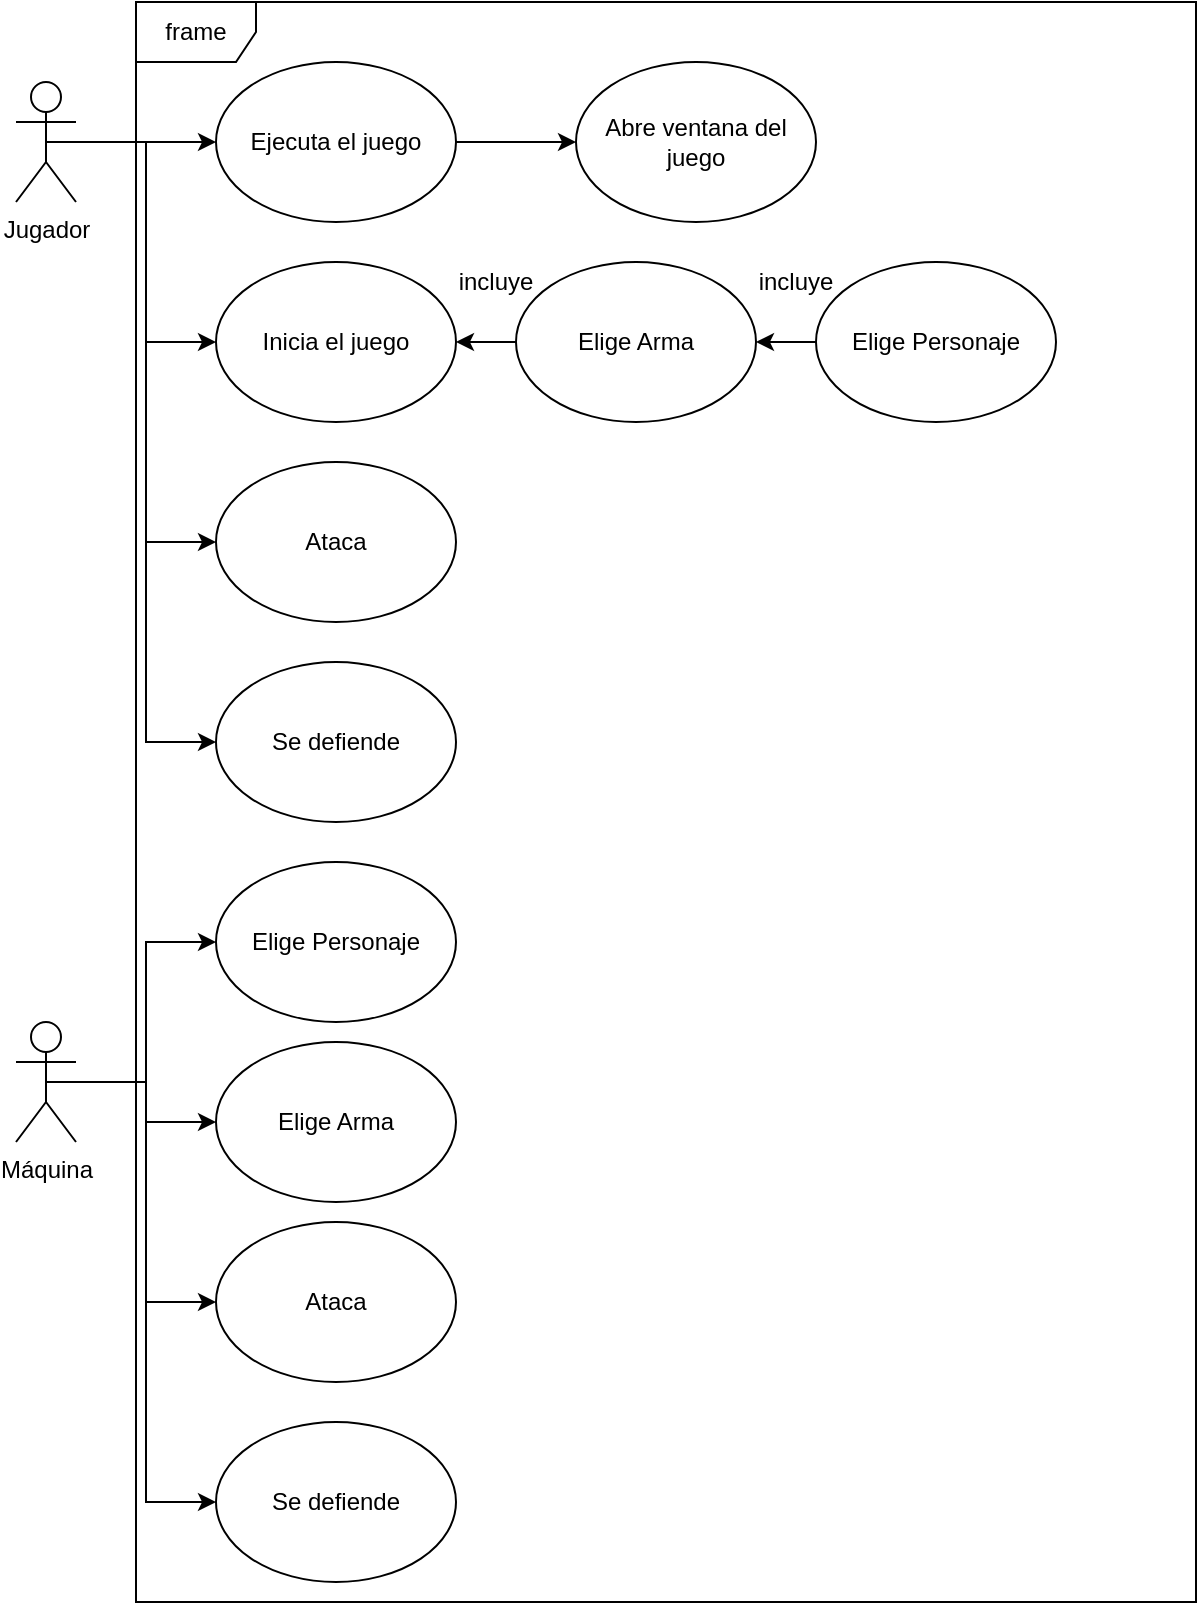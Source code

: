 <mxfile version="14.6.13" type="browser"><diagram id="Uf4P6lGscO_oEb2DPxY-" name="Page-1"><mxGraphModel dx="1422" dy="794" grid="1" gridSize="10" guides="1" tooltips="1" connect="1" arrows="1" fold="1" page="1" pageScale="1" pageWidth="827" pageHeight="1169" math="0" shadow="0"><root><mxCell id="0"/><mxCell id="1" parent="0"/><mxCell id="XBzKx_A9qEONQjEDWA0E-7" style="edgeStyle=orthogonalEdgeStyle;rounded=0;orthogonalLoop=1;jettySize=auto;html=1;exitX=0.5;exitY=0.5;exitDx=0;exitDy=0;exitPerimeter=0;entryX=0;entryY=0.5;entryDx=0;entryDy=0;" parent="1" source="XBzKx_A9qEONQjEDWA0E-1" target="XBzKx_A9qEONQjEDWA0E-2" edge="1"><mxGeometry relative="1" as="geometry"/></mxCell><mxCell id="XBzKx_A9qEONQjEDWA0E-20" style="edgeStyle=orthogonalEdgeStyle;rounded=0;orthogonalLoop=1;jettySize=auto;html=1;exitX=0.5;exitY=0.5;exitDx=0;exitDy=0;exitPerimeter=0;entryX=0;entryY=0.5;entryDx=0;entryDy=0;" parent="1" source="XBzKx_A9qEONQjEDWA0E-1" target="XBzKx_A9qEONQjEDWA0E-6" edge="1"><mxGeometry relative="1" as="geometry"/></mxCell><mxCell id="XBzKx_A9qEONQjEDWA0E-23" style="edgeStyle=orthogonalEdgeStyle;rounded=0;orthogonalLoop=1;jettySize=auto;html=1;exitX=0.5;exitY=0.5;exitDx=0;exitDy=0;exitPerimeter=0;entryX=0;entryY=0.5;entryDx=0;entryDy=0;" parent="1" source="XBzKx_A9qEONQjEDWA0E-1" target="XBzKx_A9qEONQjEDWA0E-21" edge="1"><mxGeometry relative="1" as="geometry"/></mxCell><mxCell id="XBzKx_A9qEONQjEDWA0E-24" style="edgeStyle=orthogonalEdgeStyle;rounded=0;orthogonalLoop=1;jettySize=auto;html=1;exitX=0.5;exitY=0.5;exitDx=0;exitDy=0;exitPerimeter=0;entryX=0;entryY=0.5;entryDx=0;entryDy=0;" parent="1" source="XBzKx_A9qEONQjEDWA0E-1" target="XBzKx_A9qEONQjEDWA0E-22" edge="1"><mxGeometry relative="1" as="geometry"/></mxCell><mxCell id="XBzKx_A9qEONQjEDWA0E-1" value="Jugador" style="shape=umlActor;verticalLabelPosition=bottom;verticalAlign=top;html=1;outlineConnect=0;" parent="1" vertex="1"><mxGeometry x="50" y="130" width="30" height="60" as="geometry"/></mxCell><mxCell id="XBzKx_A9qEONQjEDWA0E-5" style="edgeStyle=orthogonalEdgeStyle;rounded=0;orthogonalLoop=1;jettySize=auto;html=1;exitX=1;exitY=0.5;exitDx=0;exitDy=0;entryX=0;entryY=0.5;entryDx=0;entryDy=0;" parent="1" source="XBzKx_A9qEONQjEDWA0E-2" target="XBzKx_A9qEONQjEDWA0E-3" edge="1"><mxGeometry relative="1" as="geometry"/></mxCell><mxCell id="XBzKx_A9qEONQjEDWA0E-2" value="Ejecuta el juego" style="ellipse;whiteSpace=wrap;html=1;" parent="1" vertex="1"><mxGeometry x="150" y="120" width="120" height="80" as="geometry"/></mxCell><mxCell id="XBzKx_A9qEONQjEDWA0E-3" value="Abre ventana del juego" style="ellipse;whiteSpace=wrap;html=1;" parent="1" vertex="1"><mxGeometry x="330" y="120" width="120" height="80" as="geometry"/></mxCell><mxCell id="XBzKx_A9qEONQjEDWA0E-6" value="Inicia el juego" style="ellipse;whiteSpace=wrap;html=1;" parent="1" vertex="1"><mxGeometry x="150" y="220" width="120" height="80" as="geometry"/></mxCell><mxCell id="XBzKx_A9qEONQjEDWA0E-14" style="edgeStyle=orthogonalEdgeStyle;rounded=0;orthogonalLoop=1;jettySize=auto;html=1;exitX=0;exitY=0.5;exitDx=0;exitDy=0;entryX=1;entryY=0.5;entryDx=0;entryDy=0;" parent="1" source="XBzKx_A9qEONQjEDWA0E-8" target="XBzKx_A9qEONQjEDWA0E-6" edge="1"><mxGeometry relative="1" as="geometry"/></mxCell><mxCell id="XBzKx_A9qEONQjEDWA0E-8" value="Elige Arma" style="ellipse;whiteSpace=wrap;html=1;" parent="1" vertex="1"><mxGeometry x="300" y="220" width="120" height="80" as="geometry"/></mxCell><mxCell id="XBzKx_A9qEONQjEDWA0E-15" style="edgeStyle=orthogonalEdgeStyle;rounded=0;orthogonalLoop=1;jettySize=auto;html=1;exitX=0;exitY=0.5;exitDx=0;exitDy=0;entryX=1;entryY=0.5;entryDx=0;entryDy=0;" parent="1" source="XBzKx_A9qEONQjEDWA0E-9" target="XBzKx_A9qEONQjEDWA0E-8" edge="1"><mxGeometry relative="1" as="geometry"/></mxCell><mxCell id="XBzKx_A9qEONQjEDWA0E-9" value="Elige Personaje" style="ellipse;whiteSpace=wrap;html=1;" parent="1" vertex="1"><mxGeometry x="450" y="220" width="120" height="80" as="geometry"/></mxCell><mxCell id="XBzKx_A9qEONQjEDWA0E-18" style="edgeStyle=orthogonalEdgeStyle;rounded=0;orthogonalLoop=1;jettySize=auto;html=1;exitX=0.5;exitY=0.5;exitDx=0;exitDy=0;exitPerimeter=0;entryX=0;entryY=0.5;entryDx=0;entryDy=0;" parent="1" source="XBzKx_A9qEONQjEDWA0E-12" target="XBzKx_A9qEONQjEDWA0E-16" edge="1"><mxGeometry relative="1" as="geometry"/></mxCell><mxCell id="XBzKx_A9qEONQjEDWA0E-19" style="edgeStyle=orthogonalEdgeStyle;rounded=0;orthogonalLoop=1;jettySize=auto;html=1;exitX=0.5;exitY=0.5;exitDx=0;exitDy=0;exitPerimeter=0;" parent="1" source="XBzKx_A9qEONQjEDWA0E-12" target="XBzKx_A9qEONQjEDWA0E-17" edge="1"><mxGeometry relative="1" as="geometry"/></mxCell><mxCell id="XBzKx_A9qEONQjEDWA0E-27" style="edgeStyle=orthogonalEdgeStyle;rounded=0;orthogonalLoop=1;jettySize=auto;html=1;exitX=0.5;exitY=0.5;exitDx=0;exitDy=0;exitPerimeter=0;entryX=0;entryY=0.5;entryDx=0;entryDy=0;" parent="1" source="XBzKx_A9qEONQjEDWA0E-12" target="XBzKx_A9qEONQjEDWA0E-25" edge="1"><mxGeometry relative="1" as="geometry"/></mxCell><mxCell id="XBzKx_A9qEONQjEDWA0E-28" style="edgeStyle=orthogonalEdgeStyle;rounded=0;orthogonalLoop=1;jettySize=auto;html=1;exitX=0.5;exitY=0.5;exitDx=0;exitDy=0;exitPerimeter=0;entryX=0;entryY=0.5;entryDx=0;entryDy=0;" parent="1" source="XBzKx_A9qEONQjEDWA0E-12" target="XBzKx_A9qEONQjEDWA0E-26" edge="1"><mxGeometry relative="1" as="geometry"/></mxCell><mxCell id="XBzKx_A9qEONQjEDWA0E-12" value="Máquina" style="shape=umlActor;verticalLabelPosition=bottom;verticalAlign=top;html=1;outlineConnect=0;" parent="1" vertex="1"><mxGeometry x="50" y="600" width="30" height="60" as="geometry"/></mxCell><mxCell id="XBzKx_A9qEONQjEDWA0E-16" value="Elige Personaje" style="ellipse;whiteSpace=wrap;html=1;" parent="1" vertex="1"><mxGeometry x="150" y="520" width="120" height="80" as="geometry"/></mxCell><mxCell id="XBzKx_A9qEONQjEDWA0E-17" value="Elige Arma" style="ellipse;whiteSpace=wrap;html=1;" parent="1" vertex="1"><mxGeometry x="150" y="610" width="120" height="80" as="geometry"/></mxCell><mxCell id="XBzKx_A9qEONQjEDWA0E-21" value="Ataca" style="ellipse;whiteSpace=wrap;html=1;" parent="1" vertex="1"><mxGeometry x="150" y="320" width="120" height="80" as="geometry"/></mxCell><mxCell id="XBzKx_A9qEONQjEDWA0E-22" value="Se defiende" style="ellipse;whiteSpace=wrap;html=1;" parent="1" vertex="1"><mxGeometry x="150" y="420" width="120" height="80" as="geometry"/></mxCell><mxCell id="XBzKx_A9qEONQjEDWA0E-25" value="Ataca" style="ellipse;whiteSpace=wrap;html=1;" parent="1" vertex="1"><mxGeometry x="150" y="700" width="120" height="80" as="geometry"/></mxCell><mxCell id="XBzKx_A9qEONQjEDWA0E-26" value="Se defiende" style="ellipse;whiteSpace=wrap;html=1;" parent="1" vertex="1"><mxGeometry x="150" y="800" width="120" height="80" as="geometry"/></mxCell><mxCell id="XBzKx_A9qEONQjEDWA0E-29" value="frame" style="shape=umlFrame;whiteSpace=wrap;html=1;" parent="1" vertex="1"><mxGeometry x="110" y="90" width="530" height="800" as="geometry"/></mxCell><mxCell id="XBzKx_A9qEONQjEDWA0E-30" value="incluye" style="text;html=1;strokeColor=none;fillColor=none;align=center;verticalAlign=middle;whiteSpace=wrap;rounded=0;" parent="1" vertex="1"><mxGeometry x="270" y="220" width="40" height="20" as="geometry"/></mxCell><mxCell id="XBzKx_A9qEONQjEDWA0E-31" value="incluye" style="text;html=1;strokeColor=none;fillColor=none;align=center;verticalAlign=middle;whiteSpace=wrap;rounded=0;" parent="1" vertex="1"><mxGeometry x="420" y="220" width="40" height="20" as="geometry"/></mxCell></root></mxGraphModel></diagram></mxfile>